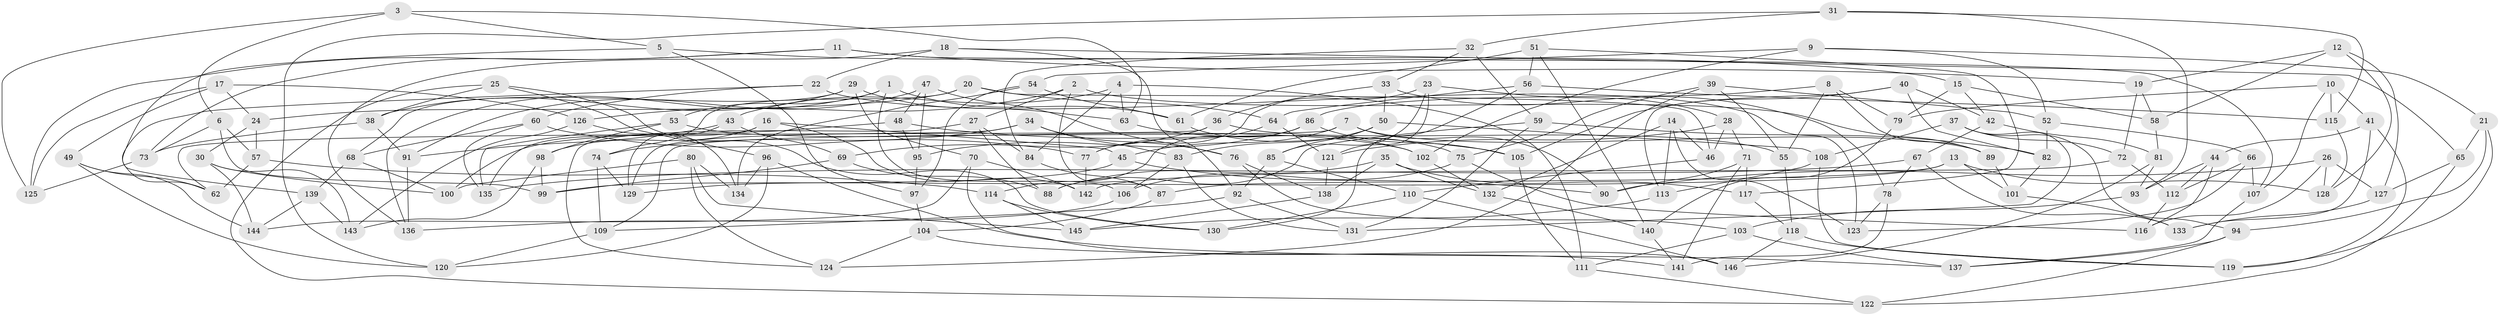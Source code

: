 // Generated by graph-tools (version 1.1) at 2025/50/03/09/25 03:50:49]
// undirected, 146 vertices, 292 edges
graph export_dot {
graph [start="1"]
  node [color=gray90,style=filled];
  1;
  2;
  3;
  4;
  5;
  6;
  7;
  8;
  9;
  10;
  11;
  12;
  13;
  14;
  15;
  16;
  17;
  18;
  19;
  20;
  21;
  22;
  23;
  24;
  25;
  26;
  27;
  28;
  29;
  30;
  31;
  32;
  33;
  34;
  35;
  36;
  37;
  38;
  39;
  40;
  41;
  42;
  43;
  44;
  45;
  46;
  47;
  48;
  49;
  50;
  51;
  52;
  53;
  54;
  55;
  56;
  57;
  58;
  59;
  60;
  61;
  62;
  63;
  64;
  65;
  66;
  67;
  68;
  69;
  70;
  71;
  72;
  73;
  74;
  75;
  76;
  77;
  78;
  79;
  80;
  81;
  82;
  83;
  84;
  85;
  86;
  87;
  88;
  89;
  90;
  91;
  92;
  93;
  94;
  95;
  96;
  97;
  98;
  99;
  100;
  101;
  102;
  103;
  104;
  105;
  106;
  107;
  108;
  109;
  110;
  111;
  112;
  113;
  114;
  115;
  116;
  117;
  118;
  119;
  120;
  121;
  122;
  123;
  124;
  125;
  126;
  127;
  128;
  129;
  130;
  131;
  132;
  133;
  134;
  135;
  136;
  137;
  138;
  139;
  140;
  141;
  142;
  143;
  144;
  145;
  146;
  1 -- 106;
  1 -- 136;
  1 -- 53;
  1 -- 61;
  2 -- 27;
  2 -- 87;
  2 -- 126;
  2 -- 89;
  3 -- 125;
  3 -- 63;
  3 -- 5;
  3 -- 6;
  4 -- 43;
  4 -- 111;
  4 -- 84;
  4 -- 63;
  5 -- 139;
  5 -- 15;
  5 -- 97;
  6 -- 57;
  6 -- 73;
  6 -- 99;
  7 -- 89;
  7 -- 90;
  7 -- 109;
  7 -- 45;
  8 -- 79;
  8 -- 89;
  8 -- 55;
  8 -- 86;
  9 -- 21;
  9 -- 54;
  9 -- 102;
  9 -- 52;
  10 -- 41;
  10 -- 115;
  10 -- 79;
  10 -- 107;
  11 -- 19;
  11 -- 107;
  11 -- 125;
  11 -- 73;
  12 -- 127;
  12 -- 128;
  12 -- 19;
  12 -- 58;
  13 -- 128;
  13 -- 99;
  13 -- 101;
  13 -- 87;
  14 -- 123;
  14 -- 46;
  14 -- 113;
  14 -- 132;
  15 -- 79;
  15 -- 42;
  15 -- 58;
  16 -- 45;
  16 -- 98;
  16 -- 142;
  16 -- 135;
  17 -- 125;
  17 -- 126;
  17 -- 24;
  17 -- 49;
  18 -- 136;
  18 -- 65;
  18 -- 22;
  18 -- 92;
  19 -- 72;
  19 -- 58;
  20 -- 64;
  20 -- 74;
  20 -- 46;
  20 -- 24;
  21 -- 119;
  21 -- 65;
  21 -- 94;
  22 -- 62;
  22 -- 123;
  22 -- 60;
  23 -- 77;
  23 -- 85;
  23 -- 121;
  23 -- 28;
  24 -- 57;
  24 -- 30;
  25 -- 38;
  25 -- 96;
  25 -- 122;
  25 -- 130;
  26 -- 127;
  26 -- 90;
  26 -- 128;
  26 -- 116;
  27 -- 84;
  27 -- 88;
  27 -- 124;
  28 -- 121;
  28 -- 46;
  28 -- 71;
  29 -- 38;
  29 -- 70;
  29 -- 63;
  29 -- 68;
  30 -- 144;
  30 -- 100;
  30 -- 143;
  31 -- 32;
  31 -- 93;
  31 -- 120;
  31 -- 115;
  32 -- 59;
  32 -- 84;
  32 -- 33;
  33 -- 36;
  33 -- 78;
  33 -- 50;
  34 -- 74;
  34 -- 129;
  34 -- 83;
  34 -- 76;
  35 -- 132;
  35 -- 138;
  35 -- 88;
  35 -- 117;
  36 -- 55;
  36 -- 62;
  36 -- 69;
  37 -- 94;
  37 -- 131;
  37 -- 72;
  37 -- 108;
  38 -- 91;
  38 -- 73;
  39 -- 124;
  39 -- 52;
  39 -- 55;
  39 -- 75;
  40 -- 42;
  40 -- 82;
  40 -- 105;
  40 -- 113;
  41 -- 44;
  41 -- 133;
  41 -- 119;
  42 -- 81;
  42 -- 67;
  43 -- 91;
  43 -- 129;
  43 -- 69;
  44 -- 93;
  44 -- 116;
  44 -- 112;
  45 -- 129;
  45 -- 90;
  46 -- 110;
  47 -- 76;
  47 -- 95;
  47 -- 48;
  47 -- 91;
  48 -- 105;
  48 -- 95;
  48 -- 100;
  49 -- 120;
  49 -- 62;
  49 -- 144;
  50 -- 108;
  50 -- 85;
  50 -- 83;
  51 -- 117;
  51 -- 140;
  51 -- 56;
  51 -- 61;
  52 -- 82;
  52 -- 66;
  53 -- 135;
  53 -- 102;
  53 -- 98;
  54 -- 61;
  54 -- 134;
  54 -- 97;
  55 -- 118;
  56 -- 64;
  56 -- 130;
  56 -- 115;
  57 -- 114;
  57 -- 62;
  58 -- 81;
  59 -- 131;
  59 -- 88;
  59 -- 82;
  60 -- 68;
  60 -- 135;
  60 -- 77;
  61 -- 75;
  63 -- 102;
  64 -- 121;
  64 -- 77;
  65 -- 127;
  65 -- 122;
  66 -- 107;
  66 -- 123;
  66 -- 112;
  67 -- 133;
  67 -- 135;
  67 -- 78;
  68 -- 139;
  68 -- 100;
  69 -- 99;
  69 -- 88;
  70 -- 142;
  70 -- 146;
  70 -- 144;
  71 -- 90;
  71 -- 117;
  71 -- 141;
  72 -- 112;
  72 -- 142;
  73 -- 125;
  74 -- 109;
  74 -- 129;
  75 -- 106;
  75 -- 116;
  76 -- 138;
  76 -- 103;
  77 -- 142;
  78 -- 123;
  78 -- 141;
  79 -- 140;
  80 -- 134;
  80 -- 100;
  80 -- 145;
  80 -- 124;
  81 -- 93;
  81 -- 146;
  82 -- 101;
  83 -- 131;
  83 -- 106;
  84 -- 87;
  85 -- 92;
  85 -- 110;
  86 -- 95;
  86 -- 105;
  86 -- 114;
  87 -- 104;
  89 -- 101;
  91 -- 136;
  92 -- 131;
  92 -- 109;
  93 -- 103;
  94 -- 137;
  94 -- 122;
  95 -- 97;
  96 -- 137;
  96 -- 134;
  96 -- 120;
  97 -- 104;
  98 -- 99;
  98 -- 143;
  101 -- 133;
  102 -- 132;
  103 -- 137;
  103 -- 111;
  104 -- 124;
  104 -- 141;
  105 -- 111;
  106 -- 136;
  107 -- 137;
  108 -- 119;
  108 -- 113;
  109 -- 120;
  110 -- 146;
  110 -- 130;
  111 -- 122;
  112 -- 116;
  113 -- 145;
  114 -- 130;
  114 -- 145;
  115 -- 128;
  117 -- 118;
  118 -- 119;
  118 -- 146;
  121 -- 138;
  126 -- 143;
  126 -- 134;
  127 -- 133;
  132 -- 140;
  138 -- 145;
  139 -- 143;
  139 -- 144;
  140 -- 141;
}
